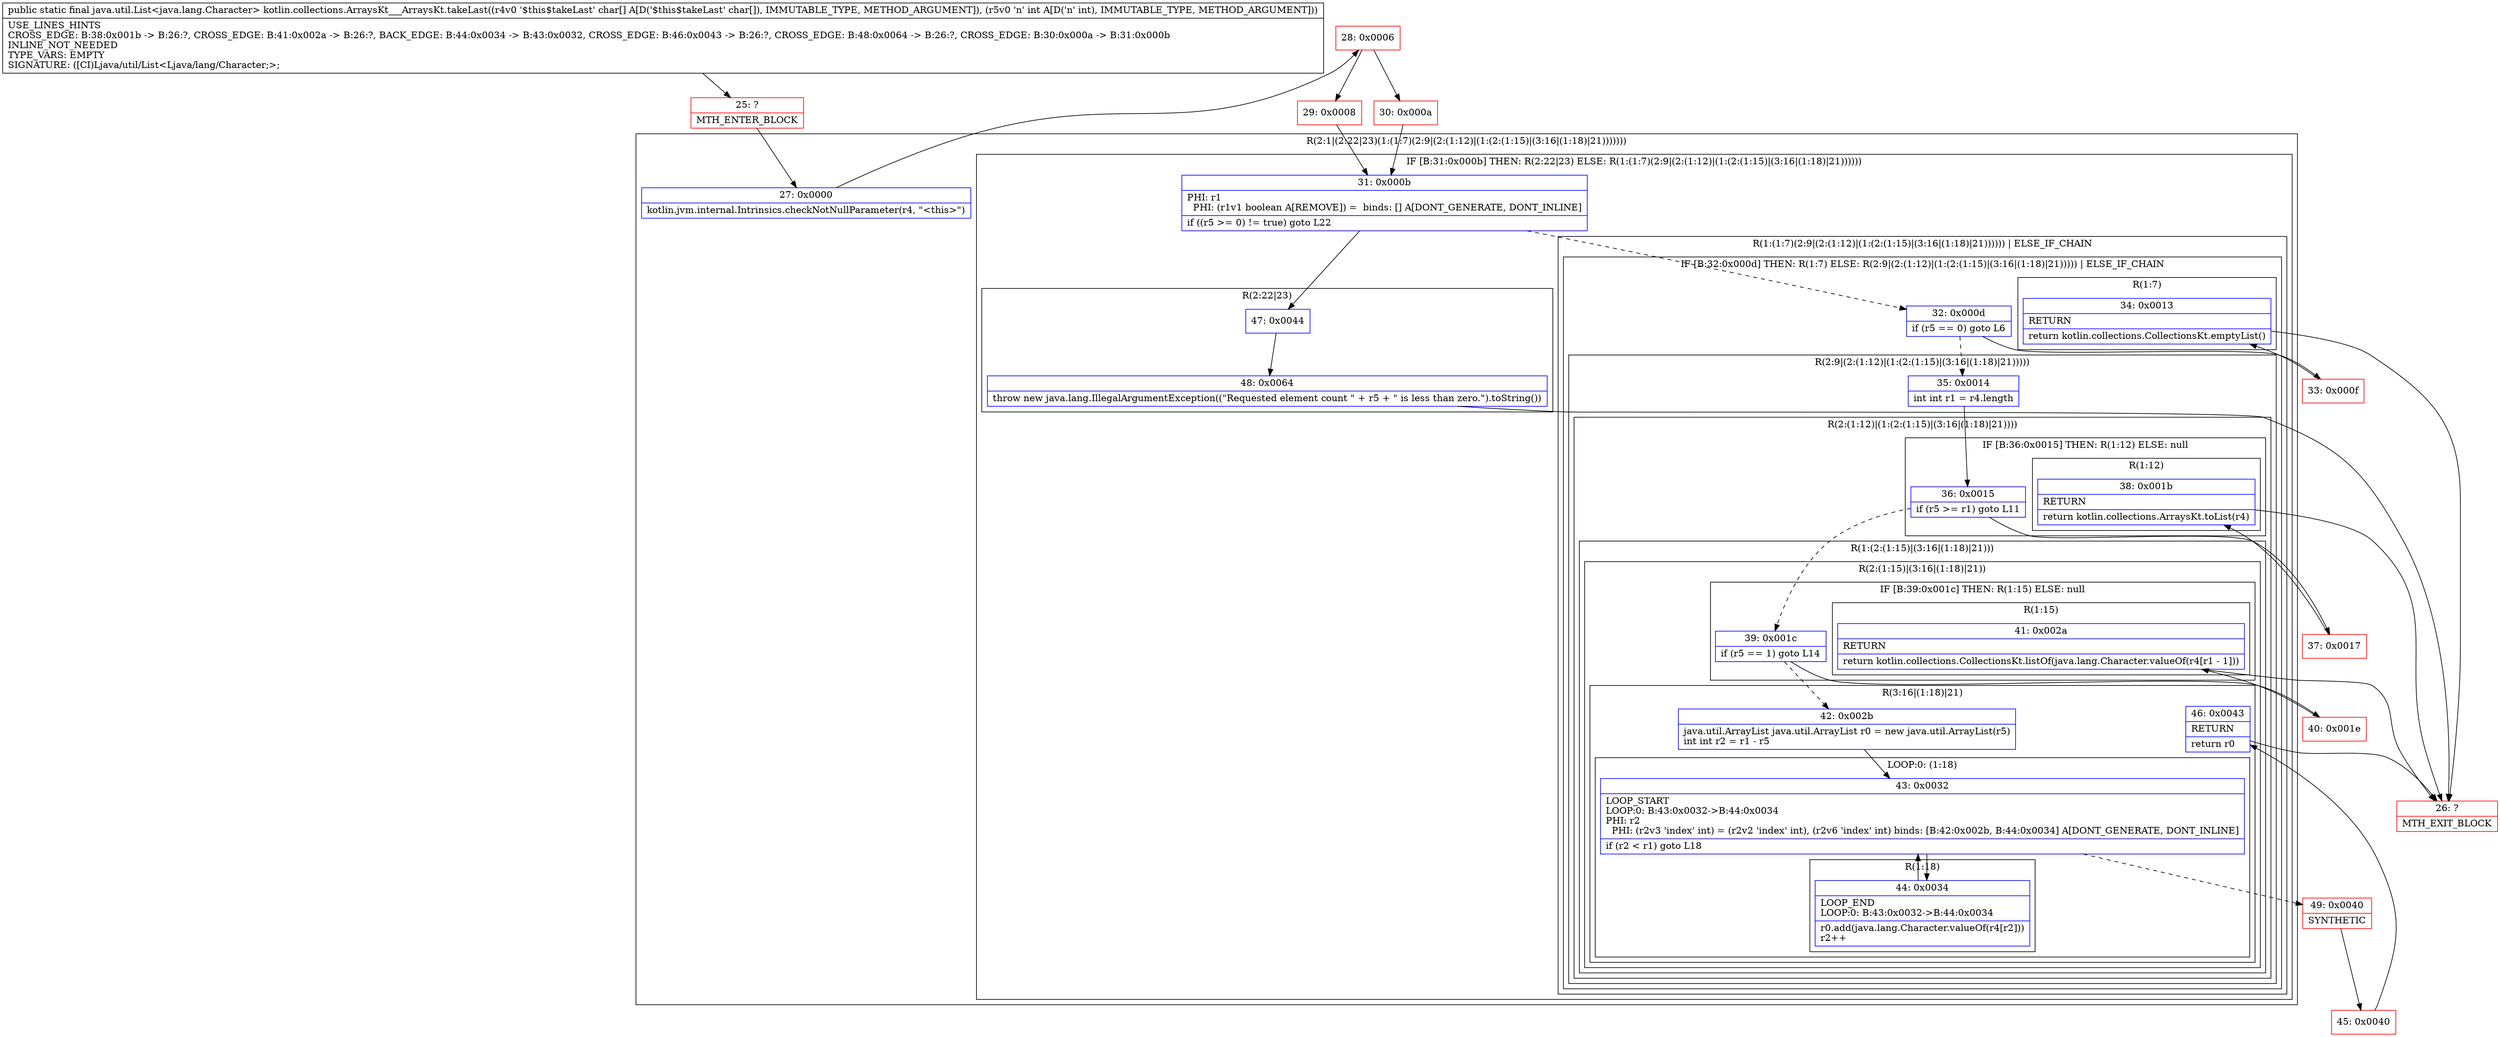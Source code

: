 digraph "CFG forkotlin.collections.ArraysKt___ArraysKt.takeLast([CI)Ljava\/util\/List;" {
subgraph cluster_Region_594169695 {
label = "R(2:1|(2:22|23)(1:(1:7)(2:9|(2:(1:12)|(1:(2:(1:15)|(3:16|(1:18)|21)))))))";
node [shape=record,color=blue];
Node_27 [shape=record,label="{27\:\ 0x0000|kotlin.jvm.internal.Intrinsics.checkNotNullParameter(r4, \"\<this\>\")\l}"];
subgraph cluster_IfRegion_468242067 {
label = "IF [B:31:0x000b] THEN: R(2:22|23) ELSE: R(1:(1:7)(2:9|(2:(1:12)|(1:(2:(1:15)|(3:16|(1:18)|21))))))";
node [shape=record,color=blue];
Node_31 [shape=record,label="{31\:\ 0x000b|PHI: r1 \l  PHI: (r1v1 boolean A[REMOVE]) =  binds: [] A[DONT_GENERATE, DONT_INLINE]\l|if ((r5 \>= 0) != true) goto L22\l}"];
subgraph cluster_Region_1666848871 {
label = "R(2:22|23)";
node [shape=record,color=blue];
Node_47 [shape=record,label="{47\:\ 0x0044}"];
Node_48 [shape=record,label="{48\:\ 0x0064|throw new java.lang.IllegalArgumentException((\"Requested element count \" + r5 + \" is less than zero.\").toString())\l}"];
}
subgraph cluster_Region_2338708 {
label = "R(1:(1:7)(2:9|(2:(1:12)|(1:(2:(1:15)|(3:16|(1:18)|21)))))) | ELSE_IF_CHAIN\l";
node [shape=record,color=blue];
subgraph cluster_IfRegion_1900152952 {
label = "IF [B:32:0x000d] THEN: R(1:7) ELSE: R(2:9|(2:(1:12)|(1:(2:(1:15)|(3:16|(1:18)|21))))) | ELSE_IF_CHAIN\l";
node [shape=record,color=blue];
Node_32 [shape=record,label="{32\:\ 0x000d|if (r5 == 0) goto L6\l}"];
subgraph cluster_Region_738446485 {
label = "R(1:7)";
node [shape=record,color=blue];
Node_34 [shape=record,label="{34\:\ 0x0013|RETURN\l|return kotlin.collections.CollectionsKt.emptyList()\l}"];
}
subgraph cluster_Region_690931019 {
label = "R(2:9|(2:(1:12)|(1:(2:(1:15)|(3:16|(1:18)|21)))))";
node [shape=record,color=blue];
Node_35 [shape=record,label="{35\:\ 0x0014|int int r1 = r4.length\l}"];
subgraph cluster_Region_522805330 {
label = "R(2:(1:12)|(1:(2:(1:15)|(3:16|(1:18)|21))))";
node [shape=record,color=blue];
subgraph cluster_IfRegion_269020704 {
label = "IF [B:36:0x0015] THEN: R(1:12) ELSE: null";
node [shape=record,color=blue];
Node_36 [shape=record,label="{36\:\ 0x0015|if (r5 \>= r1) goto L11\l}"];
subgraph cluster_Region_40579884 {
label = "R(1:12)";
node [shape=record,color=blue];
Node_38 [shape=record,label="{38\:\ 0x001b|RETURN\l|return kotlin.collections.ArraysKt.toList(r4)\l}"];
}
}
subgraph cluster_Region_1661729489 {
label = "R(1:(2:(1:15)|(3:16|(1:18)|21)))";
node [shape=record,color=blue];
subgraph cluster_Region_1373566273 {
label = "R(2:(1:15)|(3:16|(1:18)|21))";
node [shape=record,color=blue];
subgraph cluster_IfRegion_94450904 {
label = "IF [B:39:0x001c] THEN: R(1:15) ELSE: null";
node [shape=record,color=blue];
Node_39 [shape=record,label="{39\:\ 0x001c|if (r5 == 1) goto L14\l}"];
subgraph cluster_Region_507955711 {
label = "R(1:15)";
node [shape=record,color=blue];
Node_41 [shape=record,label="{41\:\ 0x002a|RETURN\l|return kotlin.collections.CollectionsKt.listOf(java.lang.Character.valueOf(r4[r1 \- 1]))\l}"];
}
}
subgraph cluster_Region_1084784480 {
label = "R(3:16|(1:18)|21)";
node [shape=record,color=blue];
Node_42 [shape=record,label="{42\:\ 0x002b|java.util.ArrayList java.util.ArrayList r0 = new java.util.ArrayList(r5)\lint int r2 = r1 \- r5\l}"];
subgraph cluster_LoopRegion_527691427 {
label = "LOOP:0: (1:18)";
node [shape=record,color=blue];
Node_43 [shape=record,label="{43\:\ 0x0032|LOOP_START\lLOOP:0: B:43:0x0032\-\>B:44:0x0034\lPHI: r2 \l  PHI: (r2v3 'index' int) = (r2v2 'index' int), (r2v6 'index' int) binds: [B:42:0x002b, B:44:0x0034] A[DONT_GENERATE, DONT_INLINE]\l|if (r2 \< r1) goto L18\l}"];
subgraph cluster_Region_1222470275 {
label = "R(1:18)";
node [shape=record,color=blue];
Node_44 [shape=record,label="{44\:\ 0x0034|LOOP_END\lLOOP:0: B:43:0x0032\-\>B:44:0x0034\l|r0.add(java.lang.Character.valueOf(r4[r2]))\lr2++\l}"];
}
}
Node_46 [shape=record,label="{46\:\ 0x0043|RETURN\l|return r0\l}"];
}
}
}
}
}
}
}
}
}
Node_25 [shape=record,color=red,label="{25\:\ ?|MTH_ENTER_BLOCK\l}"];
Node_28 [shape=record,color=red,label="{28\:\ 0x0006}"];
Node_29 [shape=record,color=red,label="{29\:\ 0x0008}"];
Node_33 [shape=record,color=red,label="{33\:\ 0x000f}"];
Node_26 [shape=record,color=red,label="{26\:\ ?|MTH_EXIT_BLOCK\l}"];
Node_37 [shape=record,color=red,label="{37\:\ 0x0017}"];
Node_40 [shape=record,color=red,label="{40\:\ 0x001e}"];
Node_49 [shape=record,color=red,label="{49\:\ 0x0040|SYNTHETIC\l}"];
Node_45 [shape=record,color=red,label="{45\:\ 0x0040}"];
Node_30 [shape=record,color=red,label="{30\:\ 0x000a}"];
MethodNode[shape=record,label="{public static final java.util.List\<java.lang.Character\> kotlin.collections.ArraysKt___ArraysKt.takeLast((r4v0 '$this$takeLast' char[] A[D('$this$takeLast' char[]), IMMUTABLE_TYPE, METHOD_ARGUMENT]), (r5v0 'n' int A[D('n' int), IMMUTABLE_TYPE, METHOD_ARGUMENT]))  | USE_LINES_HINTS\lCROSS_EDGE: B:38:0x001b \-\> B:26:?, CROSS_EDGE: B:41:0x002a \-\> B:26:?, BACK_EDGE: B:44:0x0034 \-\> B:43:0x0032, CROSS_EDGE: B:46:0x0043 \-\> B:26:?, CROSS_EDGE: B:48:0x0064 \-\> B:26:?, CROSS_EDGE: B:30:0x000a \-\> B:31:0x000b\lINLINE_NOT_NEEDED\lTYPE_VARS: EMPTY\lSIGNATURE: ([CI)Ljava\/util\/List\<Ljava\/lang\/Character;\>;\l}"];
MethodNode -> Node_25;Node_27 -> Node_28;
Node_31 -> Node_32[style=dashed];
Node_31 -> Node_47;
Node_47 -> Node_48;
Node_48 -> Node_26;
Node_32 -> Node_33;
Node_32 -> Node_35[style=dashed];
Node_34 -> Node_26;
Node_35 -> Node_36;
Node_36 -> Node_37;
Node_36 -> Node_39[style=dashed];
Node_38 -> Node_26;
Node_39 -> Node_40;
Node_39 -> Node_42[style=dashed];
Node_41 -> Node_26;
Node_42 -> Node_43;
Node_43 -> Node_44;
Node_43 -> Node_49[style=dashed];
Node_44 -> Node_43;
Node_46 -> Node_26;
Node_25 -> Node_27;
Node_28 -> Node_29;
Node_28 -> Node_30;
Node_29 -> Node_31;
Node_33 -> Node_34;
Node_37 -> Node_38;
Node_40 -> Node_41;
Node_49 -> Node_45;
Node_45 -> Node_46;
Node_30 -> Node_31;
}

